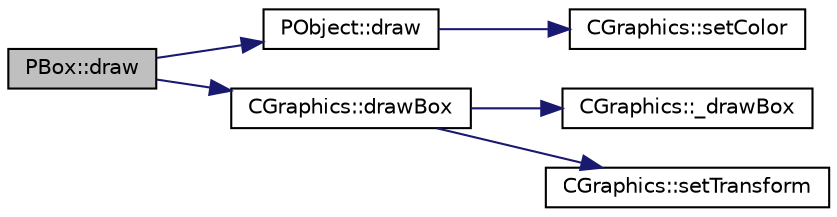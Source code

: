 digraph "PBox::draw"
{
 // INTERACTIVE_SVG=YES
  edge [fontname="Helvetica",fontsize="10",labelfontname="Helvetica",labelfontsize="10"];
  node [fontname="Helvetica",fontsize="10",shape=record];
  rankdir="LR";
  Node1 [label="PBox::draw",height=0.2,width=0.4,color="black", fillcolor="grey75", style="filled", fontcolor="black"];
  Node1 -> Node2 [color="midnightblue",fontsize="10",style="solid",fontname="Helvetica"];
  Node2 [label="PObject::draw",height=0.2,width=0.4,color="black", fillcolor="white", style="filled",URL="$d1/d18/class_p_object.html#a36d211422c2ea6f4c31b3e8ea702c3c6"];
  Node2 -> Node3 [color="midnightblue",fontsize="10",style="solid",fontname="Helvetica"];
  Node3 [label="CGraphics::setColor",height=0.2,width=0.4,color="black", fillcolor="white", style="filled",URL="$dc/d90/class_c_graphics.html#a0f7f5c5986a73abc8a582af6ffc43624"];
  Node1 -> Node4 [color="midnightblue",fontsize="10",style="solid",fontname="Helvetica"];
  Node4 [label="CGraphics::drawBox",height=0.2,width=0.4,color="black", fillcolor="white", style="filled",URL="$dc/d90/class_c_graphics.html#a99310b88ff47054e8697f511d3c0b78c"];
  Node4 -> Node5 [color="midnightblue",fontsize="10",style="solid",fontname="Helvetica"];
  Node5 [label="CGraphics::_drawBox",height=0.2,width=0.4,color="black", fillcolor="white", style="filled",URL="$dc/d90/class_c_graphics.html#a3808cd7da9544b679d6b53c74bafb700"];
  Node4 -> Node6 [color="midnightblue",fontsize="10",style="solid",fontname="Helvetica"];
  Node6 [label="CGraphics::setTransform",height=0.2,width=0.4,color="black", fillcolor="white", style="filled",URL="$dc/d90/class_c_graphics.html#a4e58098242bc6fa87afa6ac6bd4e873f"];
}
